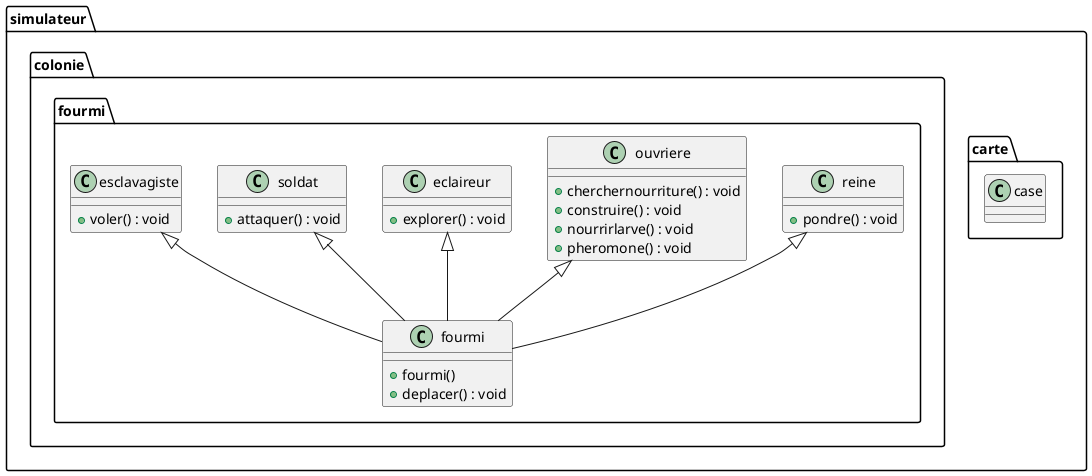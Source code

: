 @startuml Diagramme de classes
namespace simulateur {
	namespace carte {
		class case {}
	}

	namespace colonie {
		namespace fourmi {
			class fourmi {
				+ fourmi()
				+ deplacer() : void
			}
			class reine {
				+ pondre() : void
			}
			class ouvriere {
				+ cherchernourriture() : void
				+ construire() : void
				+ nourrirlarve() : void
				+ pheromone() : void
			}
			class eclaireur {
				+ explorer() : void
			}
			class soldat {
				+ attaquer() : void
			}
			class esclavagiste {
				+ voler() : void
			}

			reine <|-- fourmi
			ouvriere <|-- fourmi
			eclaireur <|-- fourmi
			soldat <|-- fourmi
			esclavagiste <|-- fourmi

		}
	}

}

@enduml